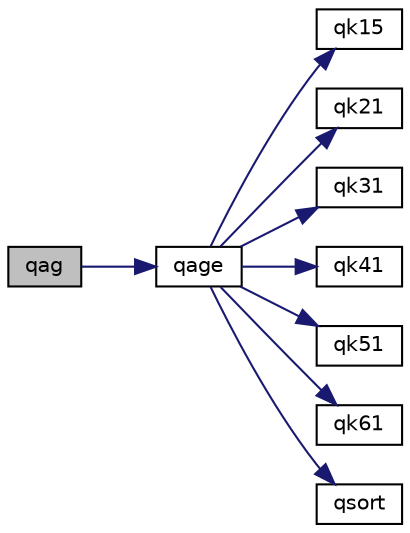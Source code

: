 digraph G
{
  edge [fontname="Helvetica",fontsize="10",labelfontname="Helvetica",labelfontsize="10"];
  node [fontname="Helvetica",fontsize="10",shape=record];
  rankdir=LR;
  Node1 [label="qag",height=0.2,width=0.4,color="black", fillcolor="grey75", style="filled" fontcolor="black"];
  Node1 -> Node2 [color="midnightblue",fontsize="10",style="solid"];
  Node2 [label="qage",height=0.2,width=0.4,color="black", fillcolor="white", style="filled",URL="$quadpack_8f90.html#ab602437c218a2c74d6a13f9462f98854"];
  Node2 -> Node3 [color="midnightblue",fontsize="10",style="solid"];
  Node3 [label="qk15",height=0.2,width=0.4,color="black", fillcolor="white", style="filled",URL="$quadpack_8f90.html#a1722ad5ba07cec52d38c9ebf9df80a2d"];
  Node2 -> Node4 [color="midnightblue",fontsize="10",style="solid"];
  Node4 [label="qk21",height=0.2,width=0.4,color="black", fillcolor="white", style="filled",URL="$quadpack_8f90.html#a27241a527b249e9de59a5ed6bee5f805"];
  Node2 -> Node5 [color="midnightblue",fontsize="10",style="solid"];
  Node5 [label="qk31",height=0.2,width=0.4,color="black", fillcolor="white", style="filled",URL="$quadpack_8f90.html#aded2e8dd2218fbd159b78c0e8975a4cd"];
  Node2 -> Node6 [color="midnightblue",fontsize="10",style="solid"];
  Node6 [label="qk41",height=0.2,width=0.4,color="black", fillcolor="white", style="filled",URL="$quadpack_8f90.html#aface4edf24710a0b323f5aaeb6bdec34"];
  Node2 -> Node7 [color="midnightblue",fontsize="10",style="solid"];
  Node7 [label="qk51",height=0.2,width=0.4,color="black", fillcolor="white", style="filled",URL="$quadpack_8f90.html#a73edb4987a87a40ebf4731ab63d7f03e"];
  Node2 -> Node8 [color="midnightblue",fontsize="10",style="solid"];
  Node8 [label="qk61",height=0.2,width=0.4,color="black", fillcolor="white", style="filled",URL="$quadpack_8f90.html#acb4a48f5e54a2c5f951d0828e8f8146d"];
  Node2 -> Node9 [color="midnightblue",fontsize="10",style="solid"];
  Node9 [label="qsort",height=0.2,width=0.4,color="black", fillcolor="white", style="filled",URL="$quadpack_8f90.html#a55e08a684c5a6315fb37dd0fdc66d8e6"];
}

